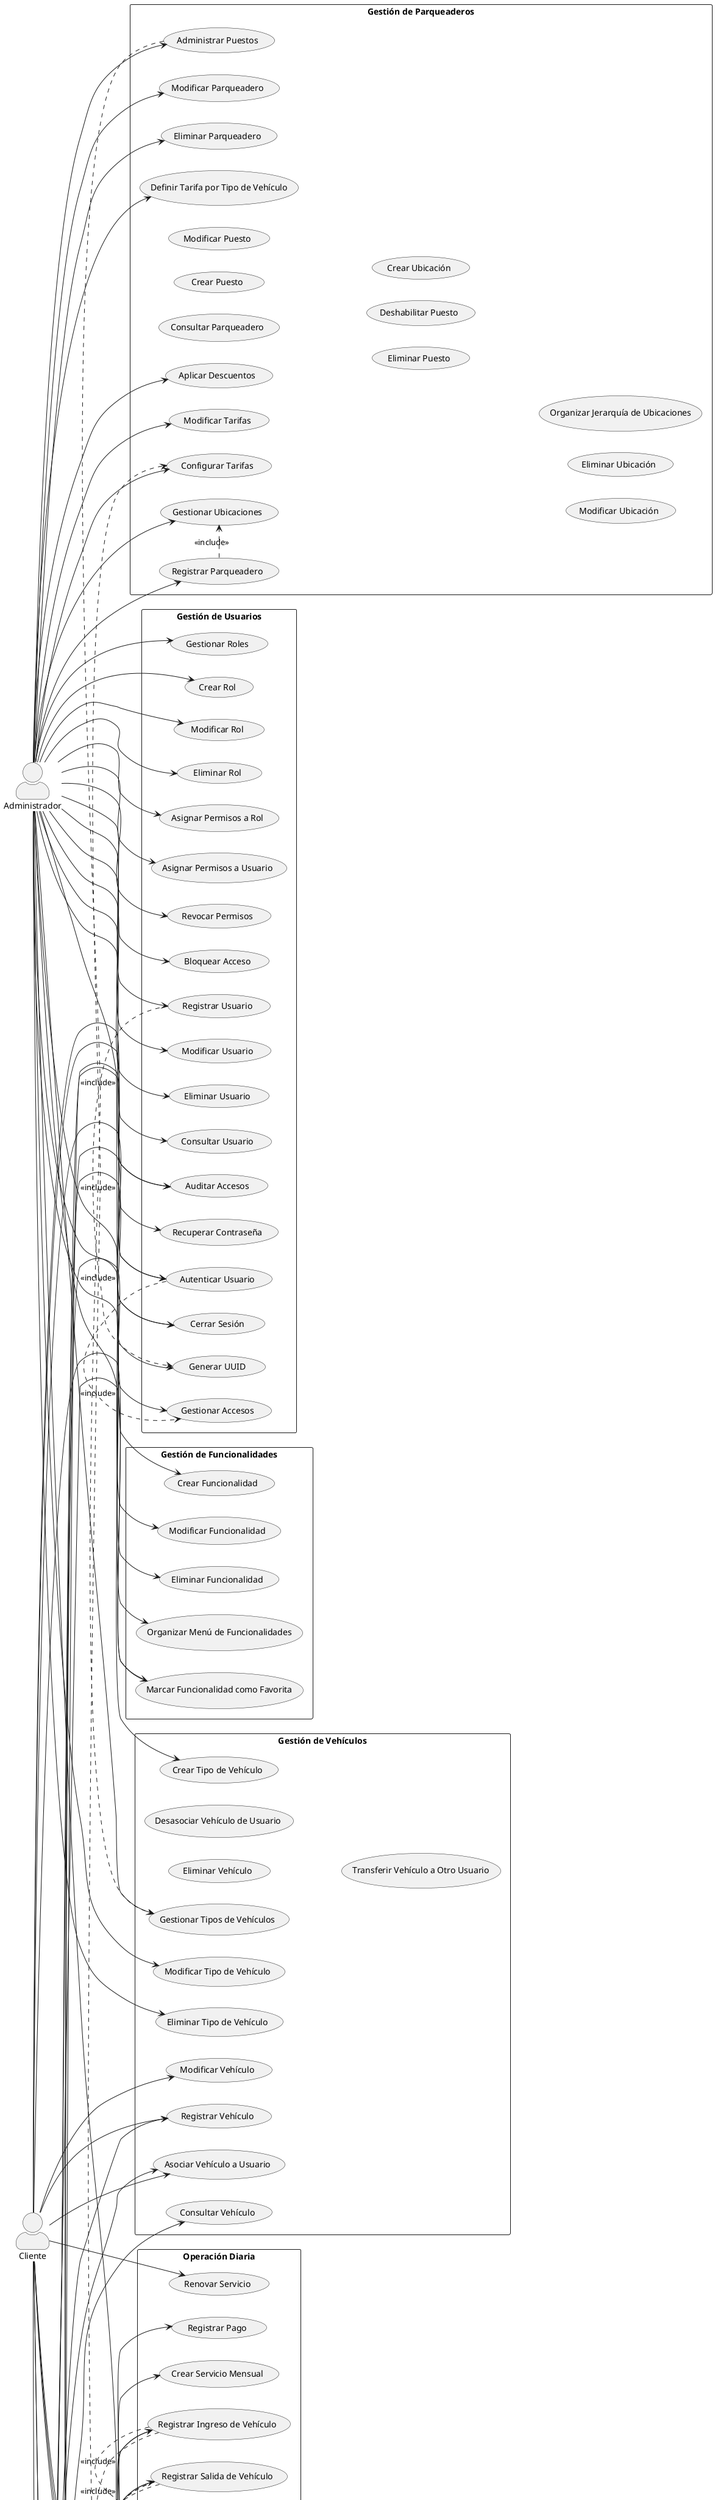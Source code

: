 @startuml "Sistema de Gestión de Parqueadero - Casos de Uso Completos"

left to right direction
skinparam packageStyle rectangle
skinparam actorStyle awesome

' Actores principales
actor "Administrador" as Admin
actor "Operador" as Operator
actor "Cliente" as Client
actor "Sistema" as System
actor "Supervisor" as Supervisor

' Paquetes para organizar casos de uso
package "Gestión de Usuarios" {
  usecase "Registrar Usuario" as RegistrarUsuario
  usecase "Modificar Usuario" as ModificarUsuario
  usecase "Eliminar Usuario" as EliminarUsuario
  usecase "Consultar Usuario" as ConsultarUsuario
  usecase "Gestionar Roles" as GestionarRoles
  usecase "Crear Rol" as CrearRol
  usecase "Modificar Rol" as ModificarRol
  usecase "Eliminar Rol" as EliminarRol
  usecase "Asignar Permisos a Rol" as AsignarPermisosRol
  usecase "Asignar Permisos a Usuario" as AsignarPermisosUsuario
  usecase "Revocar Permisos" as RevocarPermisos
  usecase "Autenticar Usuario" as AutenticarUsuario
  usecase "Recuperar Contraseña" as RecuperarContrasena
  usecase "Cerrar Sesión" as CerrarSesion
  usecase "Gestionar Accesos" as GestionarAccesos
  usecase "Auditar Accesos" as AuditarAccesos
  usecase "Bloquear Acceso" as BloquearAcceso
  usecase "Generar UUID" as GenerarUUID
}

package "Gestión de Parqueaderos" {
  usecase "Registrar Parqueadero" as RegistrarParqueadero
  usecase "Modificar Parqueadero" as ModificarParqueadero
  usecase "Eliminar Parqueadero" as EliminarParqueadero
  usecase "Consultar Parqueadero" as ConsultarParqueadero
  usecase "Administrar Puestos" as AdministrarPuestos
  usecase "Crear Puesto" as CrearPuesto
  usecase "Modificar Puesto" as ModificarPuesto
  usecase "Eliminar Puesto" as EliminarPuesto
  usecase "Deshabilitar Puesto" as DeshabilitarPuesto
  usecase "Configurar Tarifas" as ConfigurarTarifas
  usecase "Definir Tarifa por Tipo de Vehículo" as DefinirTarifaPorTipoVehiculo
  usecase "Aplicar Descuentos" as AplicarDescuentos
  usecase "Modificar Tarifas" as ModificarTarifas
  usecase "Gestionar Ubicaciones" as GestionarUbicaciones
  usecase "Crear Ubicación" as CrearUbicacion
  usecase "Modificar Ubicación" as ModificarUbicacion
  usecase "Eliminar Ubicación" as EliminarUbicacion
  usecase "Organizar Jerarquía de Ubicaciones" as OrganizarJerarquiaUbicaciones
}

package "Gestión de Vehículos" {
  usecase "Registrar Vehículo" as RegistrarVehiculo
  usecase "Modificar Vehículo" as ModificarVehiculo
  usecase "Eliminar Vehículo" as EliminarVehiculo
  usecase "Consultar Vehículo" as ConsultarVehiculo
  usecase "Asociar Vehículo a Usuario" as AsociarVehiculoUsuario
  usecase "Desasociar Vehículo de Usuario" as DesasociarVehiculoUsuario
  usecase "Transferir Vehículo a Otro Usuario" as TransferirVehiculoOtroUsuario
  usecase "Gestionar Tipos de Vehículos" as GestionarTiposVehiculos
  usecase "Crear Tipo de Vehículo" as CrearTipoVehiculo
  usecase "Modificar Tipo de Vehículo" as ModificarTipoVehiculo
  usecase "Eliminar Tipo de Vehículo" as EliminarTipoVehiculo
}

package "Operación Diaria" {
  usecase "Registrar Ingreso de Vehículo" as RegistrarIngresoVehiculo
  usecase "Verificar Disponibilidad" as VerificarDisponibilidad
  usecase "Registrar Vehículo Visitante" as RegistrarVehiculoVisitante
  usecase "Registrar Salida de Vehículo" as RegistrarSalidaVehiculo
  usecase "Calcular Tiempo de Estadía" as CalcularTiempoEstadia
  usecase "Calcular Valor a Pagar" as CalcularValorPagar
  usecase "Generar Servicio Diario" as GenerarServicioDiario
  usecase "Emitir Comprobante" as EmitirComprobante
  usecase "Registrar Pago" as RegistrarPago
  usecase "Gestionar Servicios Especiales" as GestionarServiciosEspeciales
  usecase "Crear Servicio Mensual" as CrearServicioMensual
  usecase "Renovar Servicio" as RenovarServicio
  usecase "Cancelar Servicio" as CancelarServicio
  usecase "Asignar Puesto" as AsignarPuesto
  usecase "Reasignar Puesto" as ReasignarPuesto
  usecase "Liberar Puesto" as LiberarPuesto
}

package "Gestión de Turnos" {
  usecase "Crear Turno" as CrearTurno
  usecase "Modificar Turno" as ModificarTurno
  usecase "Eliminar Turno" as EliminarTurno
  usecase "Consultar Turno" as ConsultarTurno
  usecase "Asignar Operador a Turno" as AsignarOperadorTurno
  usecase "Desasignar Operador de Turno" as DesasignarOperadorTurno
  usecase "Modificar Asignación" as ModificarAsignacion
  usecase "Registrar Ingreso a Turno" as RegistrarIngresoTurno
  usecase "Registrar Salida de Turno" as RegistrarSalidaTurno
  usecase "Reportar Novedad en Turno" as ReportarNovedadTurno
  usecase "Generar Calendario de Turnos" as GenerarCalendarioTurnos
}

package "Reportes y Dashboard" {
  usecase "Consultar Ocupación Actual" as ConsultarOcupacionActual
  usecase "Ver Mapa de Ocupación" as VerMapaOcupacion
  usecase "Filtrar por Tipo de Vehículo" as FiltrarPorTipoVehiculo
  usecase "Generar Reporte de Ingresos" as GenerarReporteIngresos
  usecase "Reporte por Período" as ReportePorPeriodo
  usecase "Reporte por Parqueadero" as ReportePorParqueadero
  usecase "Reporte por Tipo de Servicio" as ReportePorTipoServicio
  usecase "Consultar Historial de Servicios" as ConsultarHistorialServicios
  usecase "Historial por Vehículo" as HistorialPorVehiculo
  usecase "Historial por Cliente" as HistorialPorCliente
  usecase "Histórico de Tarifas" as HistoricoTarifas
  usecase "Analizar Tendencias de Uso" as AnalizarTendenciasUso
  usecase "Estadísticas de Ocupación" as EstadisticasOcupacion
  usecase "Horas Pico" as HorasPico
  usecase "Proyección de Ingresos" as ProyeccionIngresos
}

package "Gestión de Funcionalidades" {
  usecase "Crear Funcionalidad" as CrearFuncionalidad
  usecase "Modificar Funcionalidad" as ModificarFuncionalidad
  usecase "Eliminar Funcionalidad" as EliminarFuncionalidad
  usecase "Organizar Menú de Funcionalidades" as OrganizarMenuFuncionalidades
  usecase "Marcar Funcionalidad como Favorita" as MarcarFuncionalidadFavorita
}

package "Facturación y Pagos" {
  usecase "Generar Factura" as GenerarFactura
  usecase "Anular Factura" as AnularFactura
  usecase "Registrar Pago en Efectivo" as RegistrarPagoEfectivo
  usecase "Registrar Pago Electrónico" as RegistrarPagoElectronico
  usecase "Generar Informe Contable" as GenerarInformeContable
}

' Relaciones de Admin
Admin --> RegistrarUsuario
Admin --> ModificarUsuario
Admin --> EliminarUsuario
Admin --> ConsultarUsuario
Admin --> GestionarRoles
Admin --> CrearRol
Admin --> ModificarRol
Admin --> EliminarRol
Admin --> AsignarPermisosRol
Admin --> AsignarPermisosUsuario
Admin --> RevocarPermisos
Admin --> AuditarAccesos
Admin --> BloquearAcceso
Admin --> RegistrarParqueadero
Admin --> ModificarParqueadero
Admin --> EliminarParqueadero
Admin --> AdministrarPuestos
Admin --> ConfigurarTarifas
Admin --> DefinirTarifaPorTipoVehiculo
Admin --> AplicarDescuentos
Admin --> ModificarTarifas
Admin --> GestionarUbicaciones
Admin --> GestionarTiposVehiculos
Admin --> CrearTipoVehiculo
Admin --> ModificarTipoVehiculo
Admin --> EliminarTipoVehiculo
Admin --> CrearTurno
Admin --> CrearFuncionalidad
Admin --> ModificarFuncionalidad
Admin --> EliminarFuncionalidad
Admin --> OrganizarMenuFuncionalidades

' Relaciones de Supervisor
Supervisor --> AuditarAccesos
Supervisor --> CrearTurno
Supervisor --> ModificarTurno
Supervisor --> EliminarTurno
Supervisor --> AsignarOperadorTurno
Supervisor --> DesasignarOperadorTurno
Supervisor --> ModificarAsignacion
Supervisor --> GenerarCalendarioTurnos
Supervisor --> ConsultarOcupacionActual
Supervisor --> GenerarReporteIngresos
Supervisor --> AnalizarTendenciasUso
Supervisor --> GenerarInformeContable

' Relaciones de Operator
Operator --> AutenticarUsuario
Operator --> CerrarSesion
Operator --> RegistrarVehiculo
Operator --> ConsultarVehiculo
Operator --> AsociarVehiculoUsuario
Operator --> RegistrarIngresoVehiculo
Operator --> VerificarDisponibilidad
Operator --> RegistrarVehiculoVisitante
Operator --> RegistrarSalidaVehiculo
Operator --> CalcularTiempoEstadia
Operator --> CalcularValorPagar
Operator --> GenerarServicioDiario
Operator --> EmitirComprobante
Operator --> GestionarServiciosEspeciales
Operator --> AsignarPuesto
Operator --> ReasignarPuesto
Operator --> LiberarPuesto
Operator --> RegistrarIngresoTurno
Operator --> RegistrarSalidaTurno
Operator --> ReportarNovedadTurno
Operator --> ConsultarOcupacionActual
Operator --> VerMapaOcupacion
Operator --> FiltrarPorTipoVehiculo
Operator --> ConsultarHistorialServicios
Operator --> MarcarFuncionalidadFavorita
Operator --> GenerarFactura
Operator --> RegistrarPagoEfectivo
Operator --> RegistrarPagoElectronico

' Relaciones de Client
Client --> AutenticarUsuario
Client --> RecuperarContrasena
Client --> CerrarSesion
Client --> RegistrarVehiculo
Client --> ModificarVehiculo
Client --> AsociarVehiculoUsuario
Client --> RegistrarIngresoVehiculo
Client --> RegistrarSalidaVehiculo
Client --> RegistrarPago
Client --> CrearServicioMensual
Client --> RenovarServicio
Client --> ConsultarHistorialServicios
Client --> HistorialPorVehiculo
Client --> MarcarFuncionalidadFavorita

' Relaciones de System
System --> GestionarAccesos
System --> GenerarUUID
System --> VerificarDisponibilidad
System --> CalcularTiempoEstadia
System --> CalcularValorPagar
System --> GenerarServicioDiario
System --> ConsultarOcupacionActual
System --> EstadisticasOcupacion
System --> HorasPico
System --> ProyeccionIngresos

' Algunas relaciones de inclusión y extensión clave
RegistrarUsuario .> GenerarUUID : <<include>>
AutenticarUsuario .> GestionarAccesos : <<include>>
RegistrarIngresoVehiculo .> AsignarPuesto : <<include>>
RegistrarIngresoVehiculo .> VerificarDisponibilidad : <<include>>
RegistrarSalidaVehiculo .> CalcularTiempoEstadia : <<include>>
RegistrarSalidaVehiculo .> CalcularValorPagar : <<include>>
RegistrarSalidaVehiculo .> GenerarServicioDiario : <<include>>
GenerarServicioDiario .> ConfigurarTarifas : <<include>>
GenerarServicioDiario .> EmitirComprobante : <<include>>
AsignarOperadorTurno .> CrearTurno : <<include>>
VerMapaOcupacion .> ConsultarOcupacionActual : <<extend>>
FiltrarPorTipoVehiculo .> ConsultarOcupacionActual : <<extend>>
RegistrarParqueadero .> GestionarUbicaciones : <<include>>
AdministrarPuestos .> GestionarTiposVehiculos : <<include>>
GenerarFactura .> GenerarServicioDiario : <<include>>

@enduml